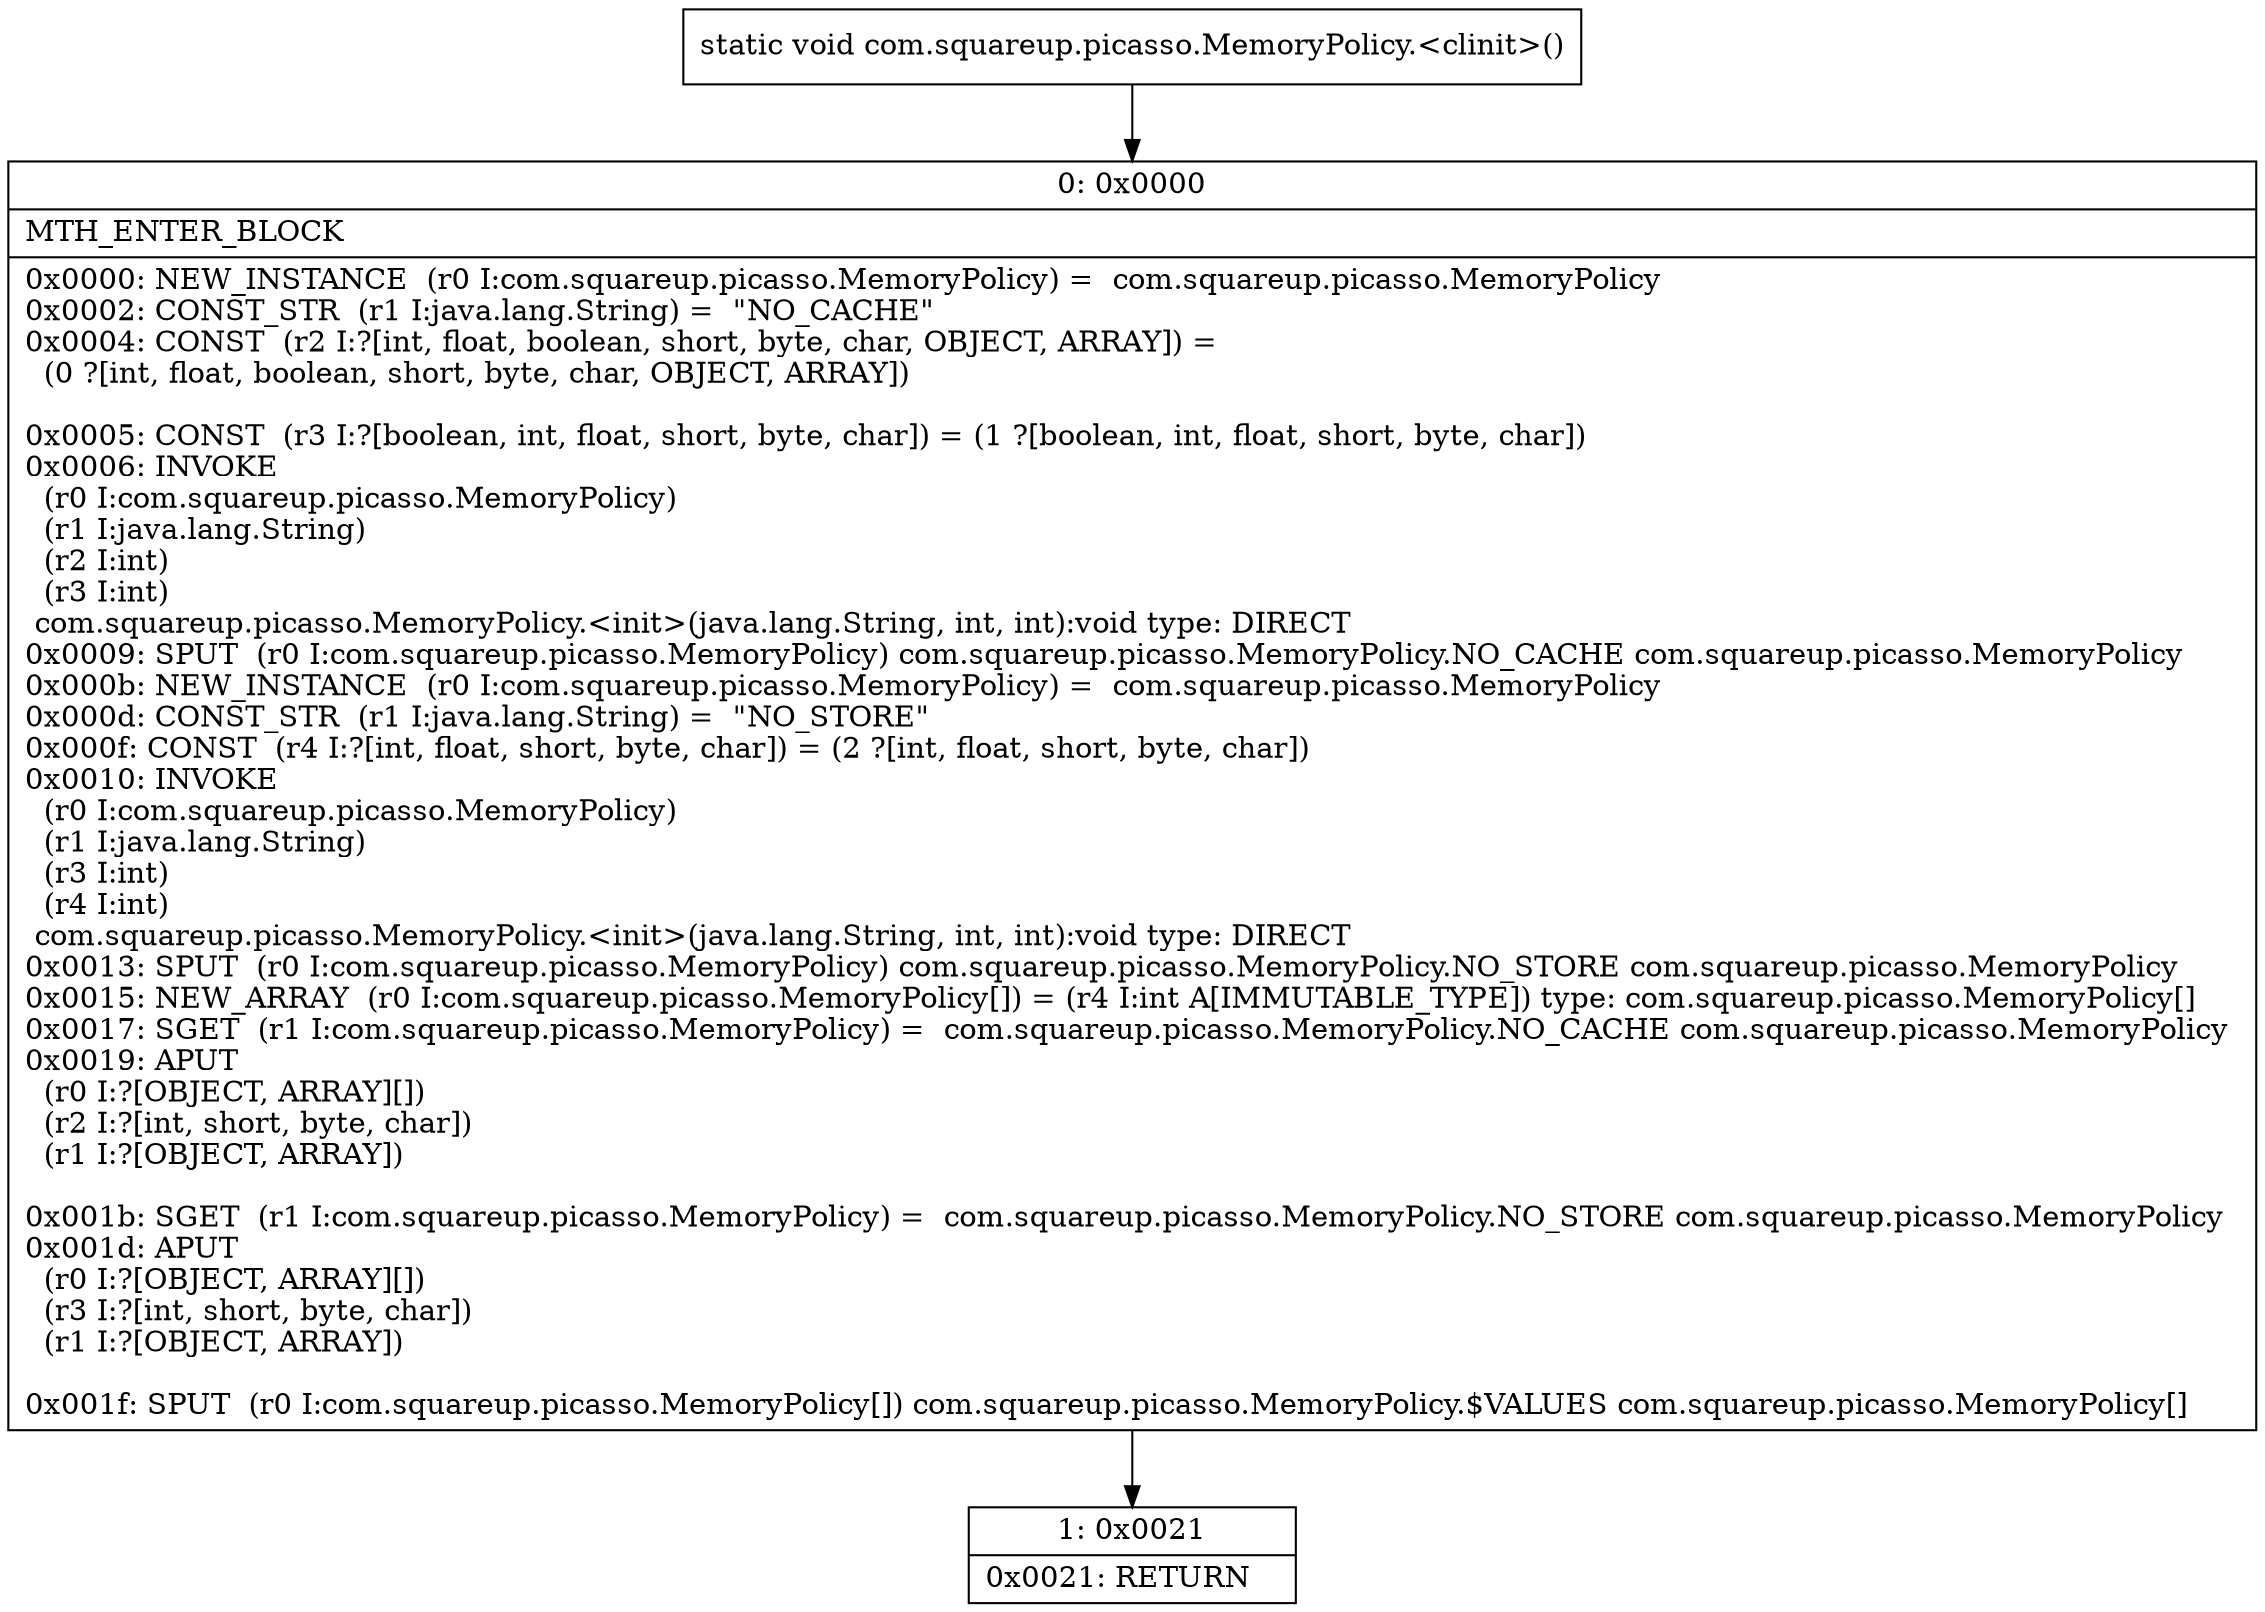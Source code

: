 digraph "CFG forcom.squareup.picasso.MemoryPolicy.\<clinit\>()V" {
Node_0 [shape=record,label="{0\:\ 0x0000|MTH_ENTER_BLOCK\l|0x0000: NEW_INSTANCE  (r0 I:com.squareup.picasso.MemoryPolicy) =  com.squareup.picasso.MemoryPolicy \l0x0002: CONST_STR  (r1 I:java.lang.String) =  \"NO_CACHE\" \l0x0004: CONST  (r2 I:?[int, float, boolean, short, byte, char, OBJECT, ARRAY]) = \l  (0 ?[int, float, boolean, short, byte, char, OBJECT, ARRAY])\l \l0x0005: CONST  (r3 I:?[boolean, int, float, short, byte, char]) = (1 ?[boolean, int, float, short, byte, char]) \l0x0006: INVOKE  \l  (r0 I:com.squareup.picasso.MemoryPolicy)\l  (r1 I:java.lang.String)\l  (r2 I:int)\l  (r3 I:int)\l com.squareup.picasso.MemoryPolicy.\<init\>(java.lang.String, int, int):void type: DIRECT \l0x0009: SPUT  (r0 I:com.squareup.picasso.MemoryPolicy) com.squareup.picasso.MemoryPolicy.NO_CACHE com.squareup.picasso.MemoryPolicy \l0x000b: NEW_INSTANCE  (r0 I:com.squareup.picasso.MemoryPolicy) =  com.squareup.picasso.MemoryPolicy \l0x000d: CONST_STR  (r1 I:java.lang.String) =  \"NO_STORE\" \l0x000f: CONST  (r4 I:?[int, float, short, byte, char]) = (2 ?[int, float, short, byte, char]) \l0x0010: INVOKE  \l  (r0 I:com.squareup.picasso.MemoryPolicy)\l  (r1 I:java.lang.String)\l  (r3 I:int)\l  (r4 I:int)\l com.squareup.picasso.MemoryPolicy.\<init\>(java.lang.String, int, int):void type: DIRECT \l0x0013: SPUT  (r0 I:com.squareup.picasso.MemoryPolicy) com.squareup.picasso.MemoryPolicy.NO_STORE com.squareup.picasso.MemoryPolicy \l0x0015: NEW_ARRAY  (r0 I:com.squareup.picasso.MemoryPolicy[]) = (r4 I:int A[IMMUTABLE_TYPE]) type: com.squareup.picasso.MemoryPolicy[] \l0x0017: SGET  (r1 I:com.squareup.picasso.MemoryPolicy) =  com.squareup.picasso.MemoryPolicy.NO_CACHE com.squareup.picasso.MemoryPolicy \l0x0019: APUT  \l  (r0 I:?[OBJECT, ARRAY][])\l  (r2 I:?[int, short, byte, char])\l  (r1 I:?[OBJECT, ARRAY])\l \l0x001b: SGET  (r1 I:com.squareup.picasso.MemoryPolicy) =  com.squareup.picasso.MemoryPolicy.NO_STORE com.squareup.picasso.MemoryPolicy \l0x001d: APUT  \l  (r0 I:?[OBJECT, ARRAY][])\l  (r3 I:?[int, short, byte, char])\l  (r1 I:?[OBJECT, ARRAY])\l \l0x001f: SPUT  (r0 I:com.squareup.picasso.MemoryPolicy[]) com.squareup.picasso.MemoryPolicy.$VALUES com.squareup.picasso.MemoryPolicy[] \l}"];
Node_1 [shape=record,label="{1\:\ 0x0021|0x0021: RETURN   \l}"];
MethodNode[shape=record,label="{static void com.squareup.picasso.MemoryPolicy.\<clinit\>() }"];
MethodNode -> Node_0;
Node_0 -> Node_1;
}

